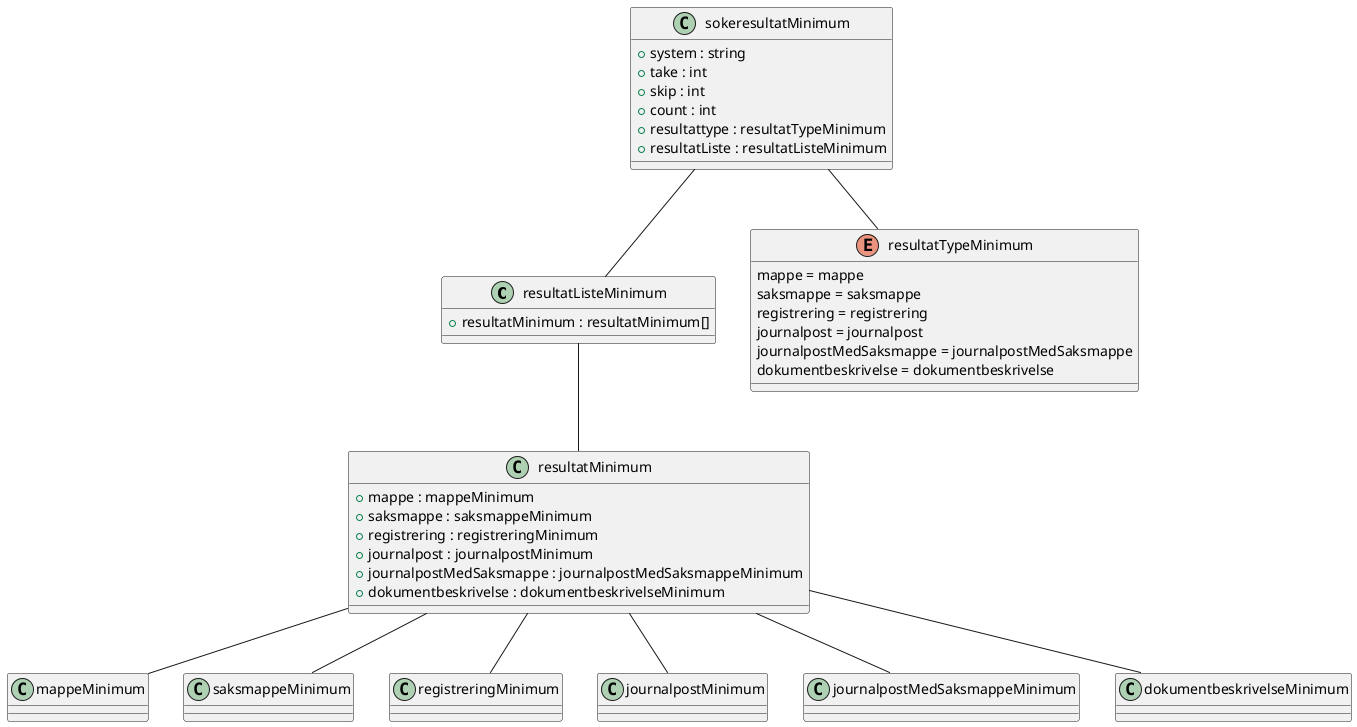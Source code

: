 @startuml

class resultatListeMinimum {
    +resultatMinimum : resultatMinimum[]
}
resultatListeMinimum -- resultatMinimum
class resultatMinimum {
    +mappe : mappeMinimum
    +saksmappe : saksmappeMinimum
    +registrering : registreringMinimum
    +journalpost : journalpostMinimum
    +journalpostMedSaksmappe : journalpostMedSaksmappeMinimum
    +dokumentbeskrivelse : dokumentbeskrivelseMinimum
}
resultatMinimum -- mappeMinimum
resultatMinimum -- saksmappeMinimum
resultatMinimum -- registreringMinimum
resultatMinimum -- journalpostMinimum
resultatMinimum -- journalpostMedSaksmappeMinimum
resultatMinimum -- dokumentbeskrivelseMinimum

enum resultatTypeMinimum {
    mappe = mappe
    saksmappe = saksmappe
    registrering = registrering
    journalpost = journalpost
    journalpostMedSaksmappe = journalpostMedSaksmappe
    dokumentbeskrivelse = dokumentbeskrivelse
}
class sokeresultatMinimum {
    +system : string
    +take : int
    +skip : int
    +count : int
    +resultattype : resultatTypeMinimum
    +resultatListe : resultatListeMinimum
}
sokeresultatMinimum -- resultatTypeMinimum
sokeresultatMinimum -- resultatListeMinimum

@enduml
